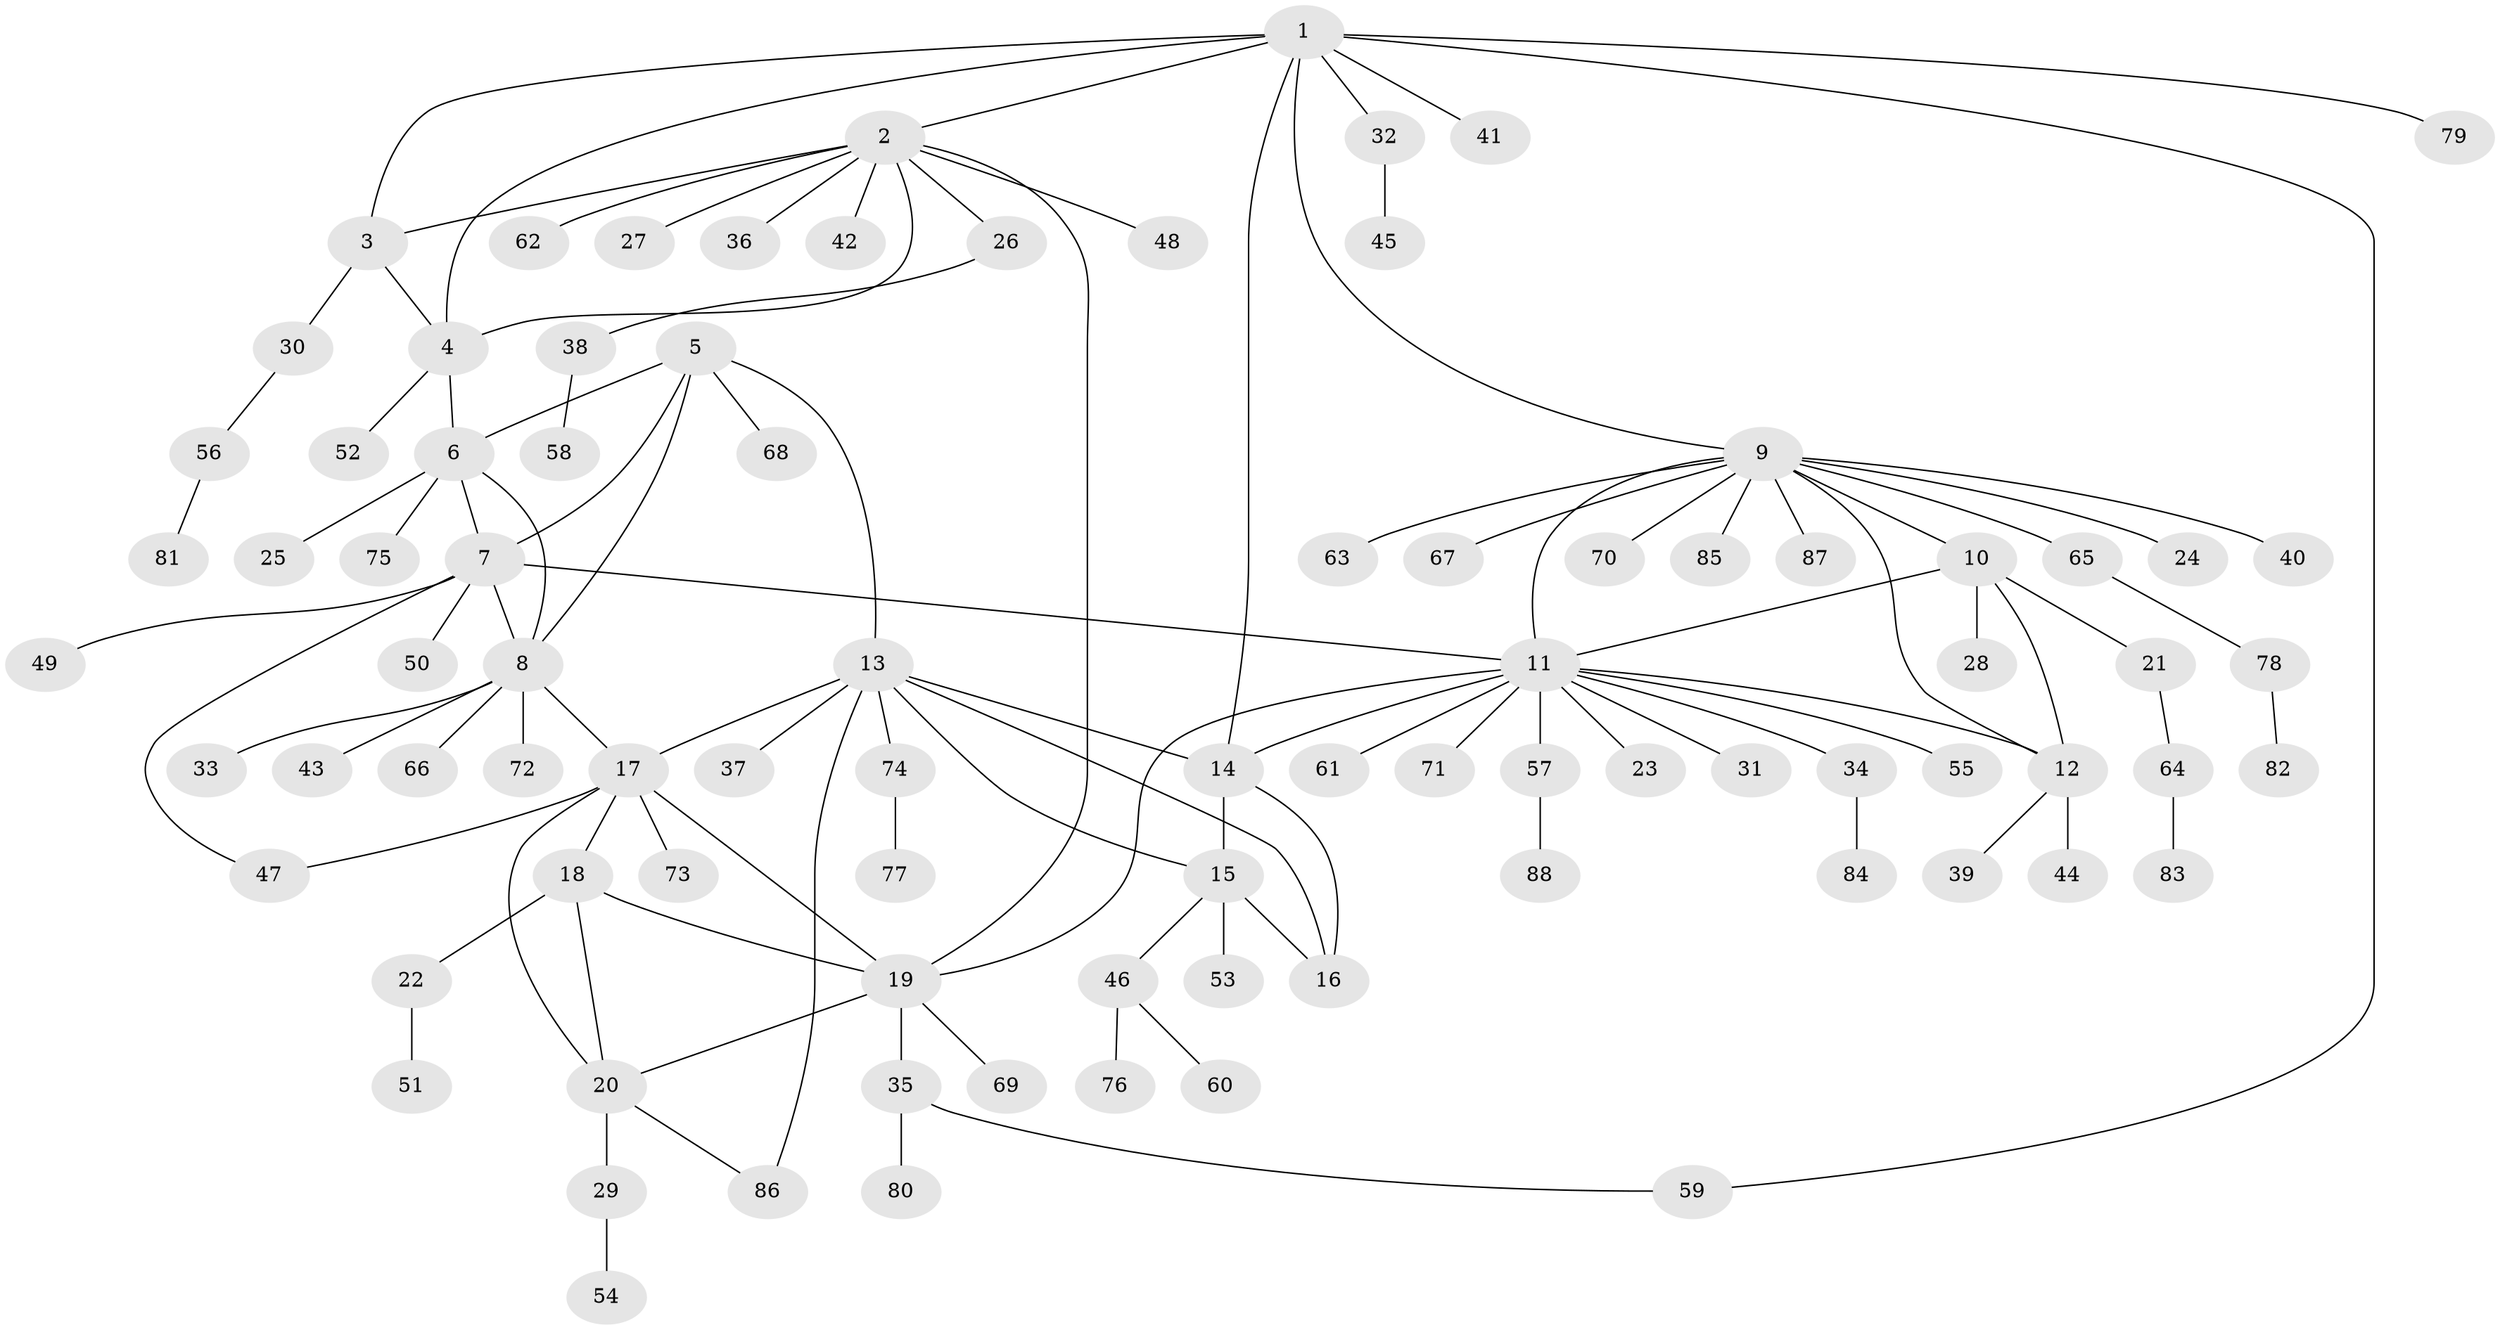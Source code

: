 // coarse degree distribution, {7: 0.06349206349206349, 8: 0.015873015873015872, 5: 0.07936507936507936, 10: 0.015873015873015872, 11: 0.015873015873015872, 12: 0.015873015873015872, 4: 0.047619047619047616, 2: 0.07936507936507936, 1: 0.6507936507936508, 3: 0.015873015873015872}
// Generated by graph-tools (version 1.1) at 2025/52/02/27/25 19:52:15]
// undirected, 88 vertices, 111 edges
graph export_dot {
graph [start="1"]
  node [color=gray90,style=filled];
  1;
  2;
  3;
  4;
  5;
  6;
  7;
  8;
  9;
  10;
  11;
  12;
  13;
  14;
  15;
  16;
  17;
  18;
  19;
  20;
  21;
  22;
  23;
  24;
  25;
  26;
  27;
  28;
  29;
  30;
  31;
  32;
  33;
  34;
  35;
  36;
  37;
  38;
  39;
  40;
  41;
  42;
  43;
  44;
  45;
  46;
  47;
  48;
  49;
  50;
  51;
  52;
  53;
  54;
  55;
  56;
  57;
  58;
  59;
  60;
  61;
  62;
  63;
  64;
  65;
  66;
  67;
  68;
  69;
  70;
  71;
  72;
  73;
  74;
  75;
  76;
  77;
  78;
  79;
  80;
  81;
  82;
  83;
  84;
  85;
  86;
  87;
  88;
  1 -- 2;
  1 -- 3;
  1 -- 4;
  1 -- 9;
  1 -- 14;
  1 -- 32;
  1 -- 41;
  1 -- 59;
  1 -- 79;
  2 -- 3;
  2 -- 4;
  2 -- 19;
  2 -- 26;
  2 -- 27;
  2 -- 36;
  2 -- 42;
  2 -- 48;
  2 -- 62;
  3 -- 4;
  3 -- 30;
  4 -- 6;
  4 -- 52;
  5 -- 6;
  5 -- 7;
  5 -- 8;
  5 -- 13;
  5 -- 68;
  6 -- 7;
  6 -- 8;
  6 -- 25;
  6 -- 75;
  7 -- 8;
  7 -- 11;
  7 -- 47;
  7 -- 49;
  7 -- 50;
  8 -- 17;
  8 -- 33;
  8 -- 43;
  8 -- 66;
  8 -- 72;
  9 -- 10;
  9 -- 11;
  9 -- 12;
  9 -- 24;
  9 -- 40;
  9 -- 63;
  9 -- 65;
  9 -- 67;
  9 -- 70;
  9 -- 85;
  9 -- 87;
  10 -- 11;
  10 -- 12;
  10 -- 21;
  10 -- 28;
  11 -- 12;
  11 -- 14;
  11 -- 19;
  11 -- 23;
  11 -- 31;
  11 -- 34;
  11 -- 55;
  11 -- 57;
  11 -- 61;
  11 -- 71;
  12 -- 39;
  12 -- 44;
  13 -- 14;
  13 -- 15;
  13 -- 16;
  13 -- 17;
  13 -- 37;
  13 -- 74;
  13 -- 86;
  14 -- 15;
  14 -- 16;
  15 -- 16;
  15 -- 46;
  15 -- 53;
  17 -- 18;
  17 -- 19;
  17 -- 20;
  17 -- 47;
  17 -- 73;
  18 -- 19;
  18 -- 20;
  18 -- 22;
  19 -- 20;
  19 -- 35;
  19 -- 69;
  20 -- 29;
  20 -- 86;
  21 -- 64;
  22 -- 51;
  26 -- 38;
  29 -- 54;
  30 -- 56;
  32 -- 45;
  34 -- 84;
  35 -- 59;
  35 -- 80;
  38 -- 58;
  46 -- 60;
  46 -- 76;
  56 -- 81;
  57 -- 88;
  64 -- 83;
  65 -- 78;
  74 -- 77;
  78 -- 82;
}
